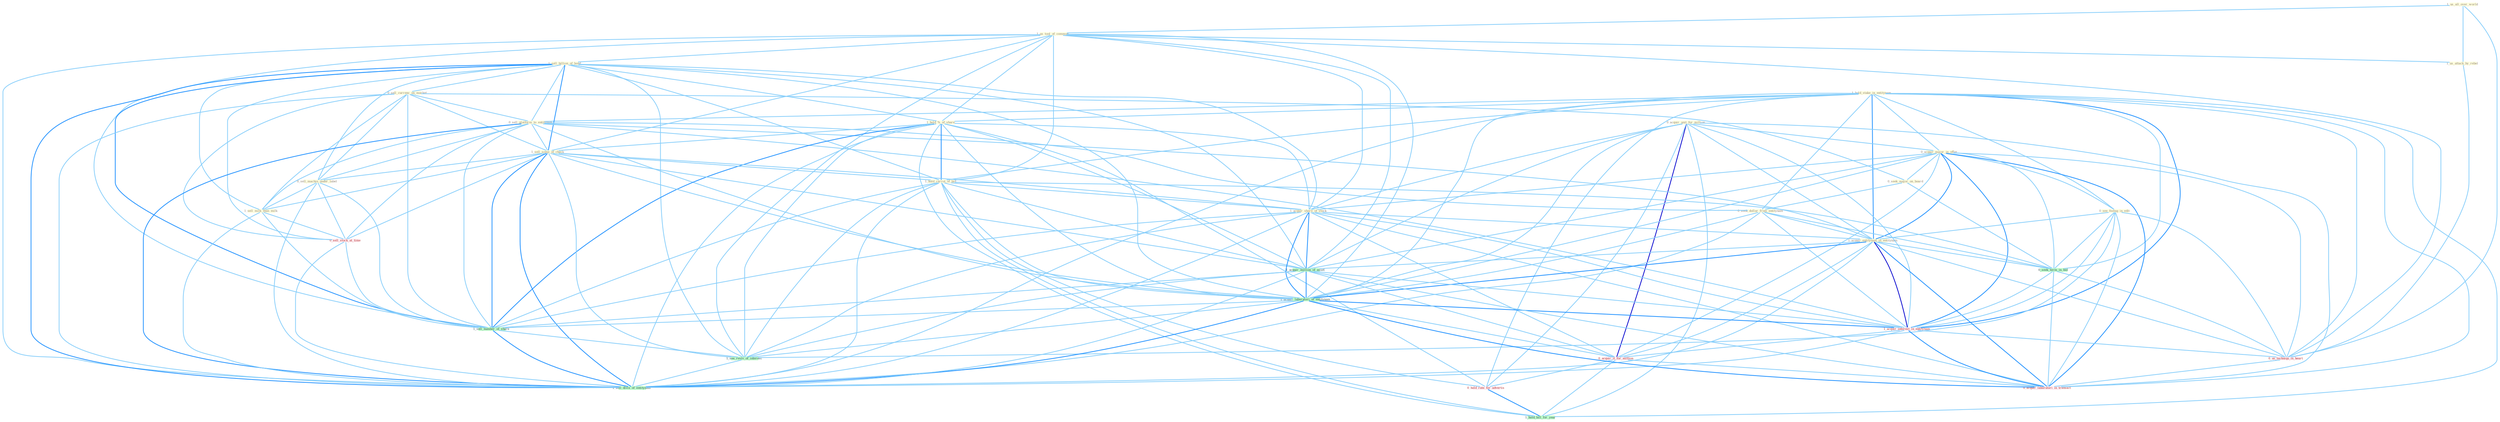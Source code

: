Graph G{ 
    node
    [shape=polygon,style=filled,width=.5,height=.06,color="#BDFCC9",fixedsize=true,fontsize=4,
    fontcolor="#2f4f4f"];
    {node
    [color="#ffffe0", fontcolor="#8b7d6b"] "1_us_all_over_world " "1_hold_stake_in_entitynam " "0_acquir_unit_for_million " "0_acquir_major_in_offer " "1_us_tool_of_commun " "1_sell_billion_of_bond " "0_sell_currenc_on_market " "0_sell_platform_to_entitynam " "0_seek_major_on_board " "1_us_attack_by_rebel " "1_hold_%_of_share " "1_sell_some_of_check " "0_see_footag_in_edit " "0_seek_dollar_from_entitynam " "1_hold_carrot_of_bid " "1_acquir_share_of_stock " "0_sell_machin_under_label " "1_acquir_entitynam_in_entitynam " "1_sell_milk_than_milk "}
{node [color="#fff0f5", fontcolor="#b22222"] "1_acquir_interest_in_entitynam " "0_us_techniqu_in_heart " "0_acquir_it_for_million " "0_hold_rate_for_advertis " "0_acquir_laboratori_in_transact " "0_sell_stock_at_time "}
edge [color="#B0E2FF"];

	"1_us_all_over_world " -- "1_us_tool_of_commun " [w="1", color="#87cefa" ];
	"1_us_all_over_world " -- "1_us_attack_by_rebel " [w="1", color="#87cefa" ];
	"1_us_all_over_world " -- "0_us_techniqu_in_heart " [w="1", color="#87cefa" ];
	"1_hold_stake_in_entitynam " -- "0_acquir_major_in_offer " [w="1", color="#87cefa" ];
	"1_hold_stake_in_entitynam " -- "0_sell_platform_to_entitynam " [w="1", color="#87cefa" ];
	"1_hold_stake_in_entitynam " -- "1_hold_%_of_share " [w="1", color="#87cefa" ];
	"1_hold_stake_in_entitynam " -- "0_see_footag_in_edit " [w="1", color="#87cefa" ];
	"1_hold_stake_in_entitynam " -- "0_seek_dollar_from_entitynam " [w="1", color="#87cefa" ];
	"1_hold_stake_in_entitynam " -- "1_hold_carrot_of_bid " [w="1", color="#87cefa" ];
	"1_hold_stake_in_entitynam " -- "1_acquir_entitynam_in_entitynam " [w="2", color="#1e90ff" , len=0.8];
	"1_hold_stake_in_entitynam " -- "1_acquir_laboratori_of_entitynam " [w="1", color="#87cefa" ];
	"1_hold_stake_in_entitynam " -- "0_seek_term_in_bid " [w="1", color="#87cefa" ];
	"1_hold_stake_in_entitynam " -- "1_acquir_interest_in_entitynam " [w="2", color="#1e90ff" , len=0.8];
	"1_hold_stake_in_entitynam " -- "0_us_techniqu_in_heart " [w="1", color="#87cefa" ];
	"1_hold_stake_in_entitynam " -- "0_hold_rate_for_advertis " [w="1", color="#87cefa" ];
	"1_hold_stake_in_entitynam " -- "0_acquir_laboratori_in_transact " [w="1", color="#87cefa" ];
	"1_hold_stake_in_entitynam " -- "1_hold_bill_for_year " [w="1", color="#87cefa" ];
	"1_hold_stake_in_entitynam " -- "1_sell_divis_of_entitynam " [w="1", color="#87cefa" ];
	"0_acquir_unit_for_million " -- "0_acquir_major_in_offer " [w="1", color="#87cefa" ];
	"0_acquir_unit_for_million " -- "1_acquir_share_of_stock " [w="1", color="#87cefa" ];
	"0_acquir_unit_for_million " -- "1_acquir_entitynam_in_entitynam " [w="1", color="#87cefa" ];
	"0_acquir_unit_for_million " -- "1_acquir_million_of_asset " [w="1", color="#87cefa" ];
	"0_acquir_unit_for_million " -- "1_acquir_laboratori_of_entitynam " [w="1", color="#87cefa" ];
	"0_acquir_unit_for_million " -- "1_acquir_interest_in_entitynam " [w="1", color="#87cefa" ];
	"0_acquir_unit_for_million " -- "0_acquir_it_for_million " [w="3", color="#0000cd" , len=0.6];
	"0_acquir_unit_for_million " -- "0_hold_rate_for_advertis " [w="1", color="#87cefa" ];
	"0_acquir_unit_for_million " -- "0_acquir_laboratori_in_transact " [w="1", color="#87cefa" ];
	"0_acquir_unit_for_million " -- "1_hold_bill_for_year " [w="1", color="#87cefa" ];
	"0_acquir_major_in_offer " -- "0_seek_major_on_board " [w="1", color="#87cefa" ];
	"0_acquir_major_in_offer " -- "0_see_footag_in_edit " [w="1", color="#87cefa" ];
	"0_acquir_major_in_offer " -- "1_acquir_share_of_stock " [w="1", color="#87cefa" ];
	"0_acquir_major_in_offer " -- "1_acquir_entitynam_in_entitynam " [w="2", color="#1e90ff" , len=0.8];
	"0_acquir_major_in_offer " -- "1_acquir_million_of_asset " [w="1", color="#87cefa" ];
	"0_acquir_major_in_offer " -- "1_acquir_laboratori_of_entitynam " [w="1", color="#87cefa" ];
	"0_acquir_major_in_offer " -- "0_seek_term_in_bid " [w="1", color="#87cefa" ];
	"0_acquir_major_in_offer " -- "1_acquir_interest_in_entitynam " [w="2", color="#1e90ff" , len=0.8];
	"0_acquir_major_in_offer " -- "0_us_techniqu_in_heart " [w="1", color="#87cefa" ];
	"0_acquir_major_in_offer " -- "0_acquir_it_for_million " [w="1", color="#87cefa" ];
	"0_acquir_major_in_offer " -- "0_acquir_laboratori_in_transact " [w="2", color="#1e90ff" , len=0.8];
	"1_us_tool_of_commun " -- "1_sell_billion_of_bond " [w="1", color="#87cefa" ];
	"1_us_tool_of_commun " -- "1_us_attack_by_rebel " [w="1", color="#87cefa" ];
	"1_us_tool_of_commun " -- "1_hold_%_of_share " [w="1", color="#87cefa" ];
	"1_us_tool_of_commun " -- "1_sell_some_of_check " [w="1", color="#87cefa" ];
	"1_us_tool_of_commun " -- "1_hold_carrot_of_bid " [w="1", color="#87cefa" ];
	"1_us_tool_of_commun " -- "1_acquir_share_of_stock " [w="1", color="#87cefa" ];
	"1_us_tool_of_commun " -- "1_acquir_million_of_asset " [w="1", color="#87cefa" ];
	"1_us_tool_of_commun " -- "1_acquir_laboratori_of_entitynam " [w="1", color="#87cefa" ];
	"1_us_tool_of_commun " -- "0_us_techniqu_in_heart " [w="1", color="#87cefa" ];
	"1_us_tool_of_commun " -- "1_sell_number_of_share " [w="1", color="#87cefa" ];
	"1_us_tool_of_commun " -- "1_see_reviv_of_interest " [w="1", color="#87cefa" ];
	"1_us_tool_of_commun " -- "1_sell_divis_of_entitynam " [w="1", color="#87cefa" ];
	"1_sell_billion_of_bond " -- "0_sell_currenc_on_market " [w="1", color="#87cefa" ];
	"1_sell_billion_of_bond " -- "0_sell_platform_to_entitynam " [w="1", color="#87cefa" ];
	"1_sell_billion_of_bond " -- "1_hold_%_of_share " [w="1", color="#87cefa" ];
	"1_sell_billion_of_bond " -- "1_sell_some_of_check " [w="2", color="#1e90ff" , len=0.8];
	"1_sell_billion_of_bond " -- "1_hold_carrot_of_bid " [w="1", color="#87cefa" ];
	"1_sell_billion_of_bond " -- "1_acquir_share_of_stock " [w="1", color="#87cefa" ];
	"1_sell_billion_of_bond " -- "0_sell_machin_under_label " [w="1", color="#87cefa" ];
	"1_sell_billion_of_bond " -- "1_sell_milk_than_milk " [w="1", color="#87cefa" ];
	"1_sell_billion_of_bond " -- "1_acquir_million_of_asset " [w="1", color="#87cefa" ];
	"1_sell_billion_of_bond " -- "1_acquir_laboratori_of_entitynam " [w="1", color="#87cefa" ];
	"1_sell_billion_of_bond " -- "0_sell_stock_at_time " [w="1", color="#87cefa" ];
	"1_sell_billion_of_bond " -- "1_sell_number_of_share " [w="2", color="#1e90ff" , len=0.8];
	"1_sell_billion_of_bond " -- "1_see_reviv_of_interest " [w="1", color="#87cefa" ];
	"1_sell_billion_of_bond " -- "1_sell_divis_of_entitynam " [w="2", color="#1e90ff" , len=0.8];
	"0_sell_currenc_on_market " -- "0_sell_platform_to_entitynam " [w="1", color="#87cefa" ];
	"0_sell_currenc_on_market " -- "0_seek_major_on_board " [w="1", color="#87cefa" ];
	"0_sell_currenc_on_market " -- "1_sell_some_of_check " [w="1", color="#87cefa" ];
	"0_sell_currenc_on_market " -- "0_sell_machin_under_label " [w="1", color="#87cefa" ];
	"0_sell_currenc_on_market " -- "1_sell_milk_than_milk " [w="1", color="#87cefa" ];
	"0_sell_currenc_on_market " -- "0_sell_stock_at_time " [w="1", color="#87cefa" ];
	"0_sell_currenc_on_market " -- "1_sell_number_of_share " [w="1", color="#87cefa" ];
	"0_sell_currenc_on_market " -- "1_sell_divis_of_entitynam " [w="1", color="#87cefa" ];
	"0_sell_platform_to_entitynam " -- "1_sell_some_of_check " [w="1", color="#87cefa" ];
	"0_sell_platform_to_entitynam " -- "0_seek_dollar_from_entitynam " [w="1", color="#87cefa" ];
	"0_sell_platform_to_entitynam " -- "0_sell_machin_under_label " [w="1", color="#87cefa" ];
	"0_sell_platform_to_entitynam " -- "1_acquir_entitynam_in_entitynam " [w="1", color="#87cefa" ];
	"0_sell_platform_to_entitynam " -- "1_sell_milk_than_milk " [w="1", color="#87cefa" ];
	"0_sell_platform_to_entitynam " -- "1_acquir_laboratori_of_entitynam " [w="1", color="#87cefa" ];
	"0_sell_platform_to_entitynam " -- "1_acquir_interest_in_entitynam " [w="1", color="#87cefa" ];
	"0_sell_platform_to_entitynam " -- "0_sell_stock_at_time " [w="1", color="#87cefa" ];
	"0_sell_platform_to_entitynam " -- "1_sell_number_of_share " [w="1", color="#87cefa" ];
	"0_sell_platform_to_entitynam " -- "1_sell_divis_of_entitynam " [w="2", color="#1e90ff" , len=0.8];
	"0_seek_major_on_board " -- "0_seek_dollar_from_entitynam " [w="1", color="#87cefa" ];
	"0_seek_major_on_board " -- "0_seek_term_in_bid " [w="1", color="#87cefa" ];
	"1_us_attack_by_rebel " -- "0_us_techniqu_in_heart " [w="1", color="#87cefa" ];
	"1_hold_%_of_share " -- "1_sell_some_of_check " [w="1", color="#87cefa" ];
	"1_hold_%_of_share " -- "1_hold_carrot_of_bid " [w="2", color="#1e90ff" , len=0.8];
	"1_hold_%_of_share " -- "1_acquir_share_of_stock " [w="1", color="#87cefa" ];
	"1_hold_%_of_share " -- "1_acquir_million_of_asset " [w="1", color="#87cefa" ];
	"1_hold_%_of_share " -- "1_acquir_laboratori_of_entitynam " [w="1", color="#87cefa" ];
	"1_hold_%_of_share " -- "0_hold_rate_for_advertis " [w="1", color="#87cefa" ];
	"1_hold_%_of_share " -- "1_sell_number_of_share " [w="2", color="#1e90ff" , len=0.8];
	"1_hold_%_of_share " -- "1_see_reviv_of_interest " [w="1", color="#87cefa" ];
	"1_hold_%_of_share " -- "1_hold_bill_for_year " [w="1", color="#87cefa" ];
	"1_hold_%_of_share " -- "1_sell_divis_of_entitynam " [w="1", color="#87cefa" ];
	"1_sell_some_of_check " -- "1_hold_carrot_of_bid " [w="1", color="#87cefa" ];
	"1_sell_some_of_check " -- "1_acquir_share_of_stock " [w="1", color="#87cefa" ];
	"1_sell_some_of_check " -- "0_sell_machin_under_label " [w="1", color="#87cefa" ];
	"1_sell_some_of_check " -- "1_sell_milk_than_milk " [w="1", color="#87cefa" ];
	"1_sell_some_of_check " -- "1_acquir_million_of_asset " [w="1", color="#87cefa" ];
	"1_sell_some_of_check " -- "1_acquir_laboratori_of_entitynam " [w="1", color="#87cefa" ];
	"1_sell_some_of_check " -- "0_sell_stock_at_time " [w="1", color="#87cefa" ];
	"1_sell_some_of_check " -- "1_sell_number_of_share " [w="2", color="#1e90ff" , len=0.8];
	"1_sell_some_of_check " -- "1_see_reviv_of_interest " [w="1", color="#87cefa" ];
	"1_sell_some_of_check " -- "1_sell_divis_of_entitynam " [w="2", color="#1e90ff" , len=0.8];
	"0_see_footag_in_edit " -- "1_acquir_entitynam_in_entitynam " [w="1", color="#87cefa" ];
	"0_see_footag_in_edit " -- "0_seek_term_in_bid " [w="1", color="#87cefa" ];
	"0_see_footag_in_edit " -- "1_acquir_interest_in_entitynam " [w="1", color="#87cefa" ];
	"0_see_footag_in_edit " -- "0_us_techniqu_in_heart " [w="1", color="#87cefa" ];
	"0_see_footag_in_edit " -- "0_acquir_laboratori_in_transact " [w="1", color="#87cefa" ];
	"0_see_footag_in_edit " -- "1_see_reviv_of_interest " [w="1", color="#87cefa" ];
	"0_seek_dollar_from_entitynam " -- "1_acquir_entitynam_in_entitynam " [w="1", color="#87cefa" ];
	"0_seek_dollar_from_entitynam " -- "1_acquir_laboratori_of_entitynam " [w="1", color="#87cefa" ];
	"0_seek_dollar_from_entitynam " -- "0_seek_term_in_bid " [w="1", color="#87cefa" ];
	"0_seek_dollar_from_entitynam " -- "1_acquir_interest_in_entitynam " [w="1", color="#87cefa" ];
	"0_seek_dollar_from_entitynam " -- "1_sell_divis_of_entitynam " [w="1", color="#87cefa" ];
	"1_hold_carrot_of_bid " -- "1_acquir_share_of_stock " [w="1", color="#87cefa" ];
	"1_hold_carrot_of_bid " -- "1_acquir_million_of_asset " [w="1", color="#87cefa" ];
	"1_hold_carrot_of_bid " -- "1_acquir_laboratori_of_entitynam " [w="1", color="#87cefa" ];
	"1_hold_carrot_of_bid " -- "0_seek_term_in_bid " [w="1", color="#87cefa" ];
	"1_hold_carrot_of_bid " -- "0_hold_rate_for_advertis " [w="1", color="#87cefa" ];
	"1_hold_carrot_of_bid " -- "1_sell_number_of_share " [w="1", color="#87cefa" ];
	"1_hold_carrot_of_bid " -- "1_see_reviv_of_interest " [w="1", color="#87cefa" ];
	"1_hold_carrot_of_bid " -- "1_hold_bill_for_year " [w="1", color="#87cefa" ];
	"1_hold_carrot_of_bid " -- "1_sell_divis_of_entitynam " [w="1", color="#87cefa" ];
	"1_acquir_share_of_stock " -- "1_acquir_entitynam_in_entitynam " [w="1", color="#87cefa" ];
	"1_acquir_share_of_stock " -- "1_acquir_million_of_asset " [w="2", color="#1e90ff" , len=0.8];
	"1_acquir_share_of_stock " -- "1_acquir_laboratori_of_entitynam " [w="2", color="#1e90ff" , len=0.8];
	"1_acquir_share_of_stock " -- "1_acquir_interest_in_entitynam " [w="1", color="#87cefa" ];
	"1_acquir_share_of_stock " -- "0_acquir_it_for_million " [w="1", color="#87cefa" ];
	"1_acquir_share_of_stock " -- "0_acquir_laboratori_in_transact " [w="1", color="#87cefa" ];
	"1_acquir_share_of_stock " -- "1_sell_number_of_share " [w="1", color="#87cefa" ];
	"1_acquir_share_of_stock " -- "1_see_reviv_of_interest " [w="1", color="#87cefa" ];
	"1_acquir_share_of_stock " -- "1_sell_divis_of_entitynam " [w="1", color="#87cefa" ];
	"0_sell_machin_under_label " -- "1_sell_milk_than_milk " [w="1", color="#87cefa" ];
	"0_sell_machin_under_label " -- "0_sell_stock_at_time " [w="1", color="#87cefa" ];
	"0_sell_machin_under_label " -- "1_sell_number_of_share " [w="1", color="#87cefa" ];
	"0_sell_machin_under_label " -- "1_sell_divis_of_entitynam " [w="1", color="#87cefa" ];
	"1_acquir_entitynam_in_entitynam " -- "1_acquir_million_of_asset " [w="1", color="#87cefa" ];
	"1_acquir_entitynam_in_entitynam " -- "1_acquir_laboratori_of_entitynam " [w="2", color="#1e90ff" , len=0.8];
	"1_acquir_entitynam_in_entitynam " -- "0_seek_term_in_bid " [w="1", color="#87cefa" ];
	"1_acquir_entitynam_in_entitynam " -- "1_acquir_interest_in_entitynam " [w="3", color="#0000cd" , len=0.6];
	"1_acquir_entitynam_in_entitynam " -- "0_us_techniqu_in_heart " [w="1", color="#87cefa" ];
	"1_acquir_entitynam_in_entitynam " -- "0_acquir_it_for_million " [w="1", color="#87cefa" ];
	"1_acquir_entitynam_in_entitynam " -- "0_acquir_laboratori_in_transact " [w="2", color="#1e90ff" , len=0.8];
	"1_acquir_entitynam_in_entitynam " -- "1_sell_divis_of_entitynam " [w="1", color="#87cefa" ];
	"1_sell_milk_than_milk " -- "0_sell_stock_at_time " [w="1", color="#87cefa" ];
	"1_sell_milk_than_milk " -- "1_sell_number_of_share " [w="1", color="#87cefa" ];
	"1_sell_milk_than_milk " -- "1_sell_divis_of_entitynam " [w="1", color="#87cefa" ];
	"1_acquir_million_of_asset " -- "1_acquir_laboratori_of_entitynam " [w="2", color="#1e90ff" , len=0.8];
	"1_acquir_million_of_asset " -- "1_acquir_interest_in_entitynam " [w="1", color="#87cefa" ];
	"1_acquir_million_of_asset " -- "0_acquir_it_for_million " [w="1", color="#87cefa" ];
	"1_acquir_million_of_asset " -- "0_acquir_laboratori_in_transact " [w="1", color="#87cefa" ];
	"1_acquir_million_of_asset " -- "1_sell_number_of_share " [w="1", color="#87cefa" ];
	"1_acquir_million_of_asset " -- "1_see_reviv_of_interest " [w="1", color="#87cefa" ];
	"1_acquir_million_of_asset " -- "1_sell_divis_of_entitynam " [w="1", color="#87cefa" ];
	"1_acquir_laboratori_of_entitynam " -- "1_acquir_interest_in_entitynam " [w="2", color="#1e90ff" , len=0.8];
	"1_acquir_laboratori_of_entitynam " -- "0_acquir_it_for_million " [w="1", color="#87cefa" ];
	"1_acquir_laboratori_of_entitynam " -- "0_acquir_laboratori_in_transact " [w="2", color="#1e90ff" , len=0.8];
	"1_acquir_laboratori_of_entitynam " -- "1_sell_number_of_share " [w="1", color="#87cefa" ];
	"1_acquir_laboratori_of_entitynam " -- "1_see_reviv_of_interest " [w="1", color="#87cefa" ];
	"1_acquir_laboratori_of_entitynam " -- "1_sell_divis_of_entitynam " [w="2", color="#1e90ff" , len=0.8];
	"0_seek_term_in_bid " -- "1_acquir_interest_in_entitynam " [w="1", color="#87cefa" ];
	"0_seek_term_in_bid " -- "0_us_techniqu_in_heart " [w="1", color="#87cefa" ];
	"0_seek_term_in_bid " -- "0_acquir_laboratori_in_transact " [w="1", color="#87cefa" ];
	"1_acquir_interest_in_entitynam " -- "0_us_techniqu_in_heart " [w="1", color="#87cefa" ];
	"1_acquir_interest_in_entitynam " -- "0_acquir_it_for_million " [w="1", color="#87cefa" ];
	"1_acquir_interest_in_entitynam " -- "0_acquir_laboratori_in_transact " [w="2", color="#1e90ff" , len=0.8];
	"1_acquir_interest_in_entitynam " -- "1_sell_divis_of_entitynam " [w="1", color="#87cefa" ];
	"0_us_techniqu_in_heart " -- "0_acquir_laboratori_in_transact " [w="1", color="#87cefa" ];
	"0_acquir_it_for_million " -- "0_hold_rate_for_advertis " [w="1", color="#87cefa" ];
	"0_acquir_it_for_million " -- "0_acquir_laboratori_in_transact " [w="1", color="#87cefa" ];
	"0_acquir_it_for_million " -- "1_hold_bill_for_year " [w="1", color="#87cefa" ];
	"0_hold_rate_for_advertis " -- "1_hold_bill_for_year " [w="2", color="#1e90ff" , len=0.8];
	"0_sell_stock_at_time " -- "1_sell_number_of_share " [w="1", color="#87cefa" ];
	"0_sell_stock_at_time " -- "1_sell_divis_of_entitynam " [w="1", color="#87cefa" ];
	"1_sell_number_of_share " -- "1_see_reviv_of_interest " [w="1", color="#87cefa" ];
	"1_sell_number_of_share " -- "1_sell_divis_of_entitynam " [w="2", color="#1e90ff" , len=0.8];
	"1_see_reviv_of_interest " -- "1_sell_divis_of_entitynam " [w="1", color="#87cefa" ];
}